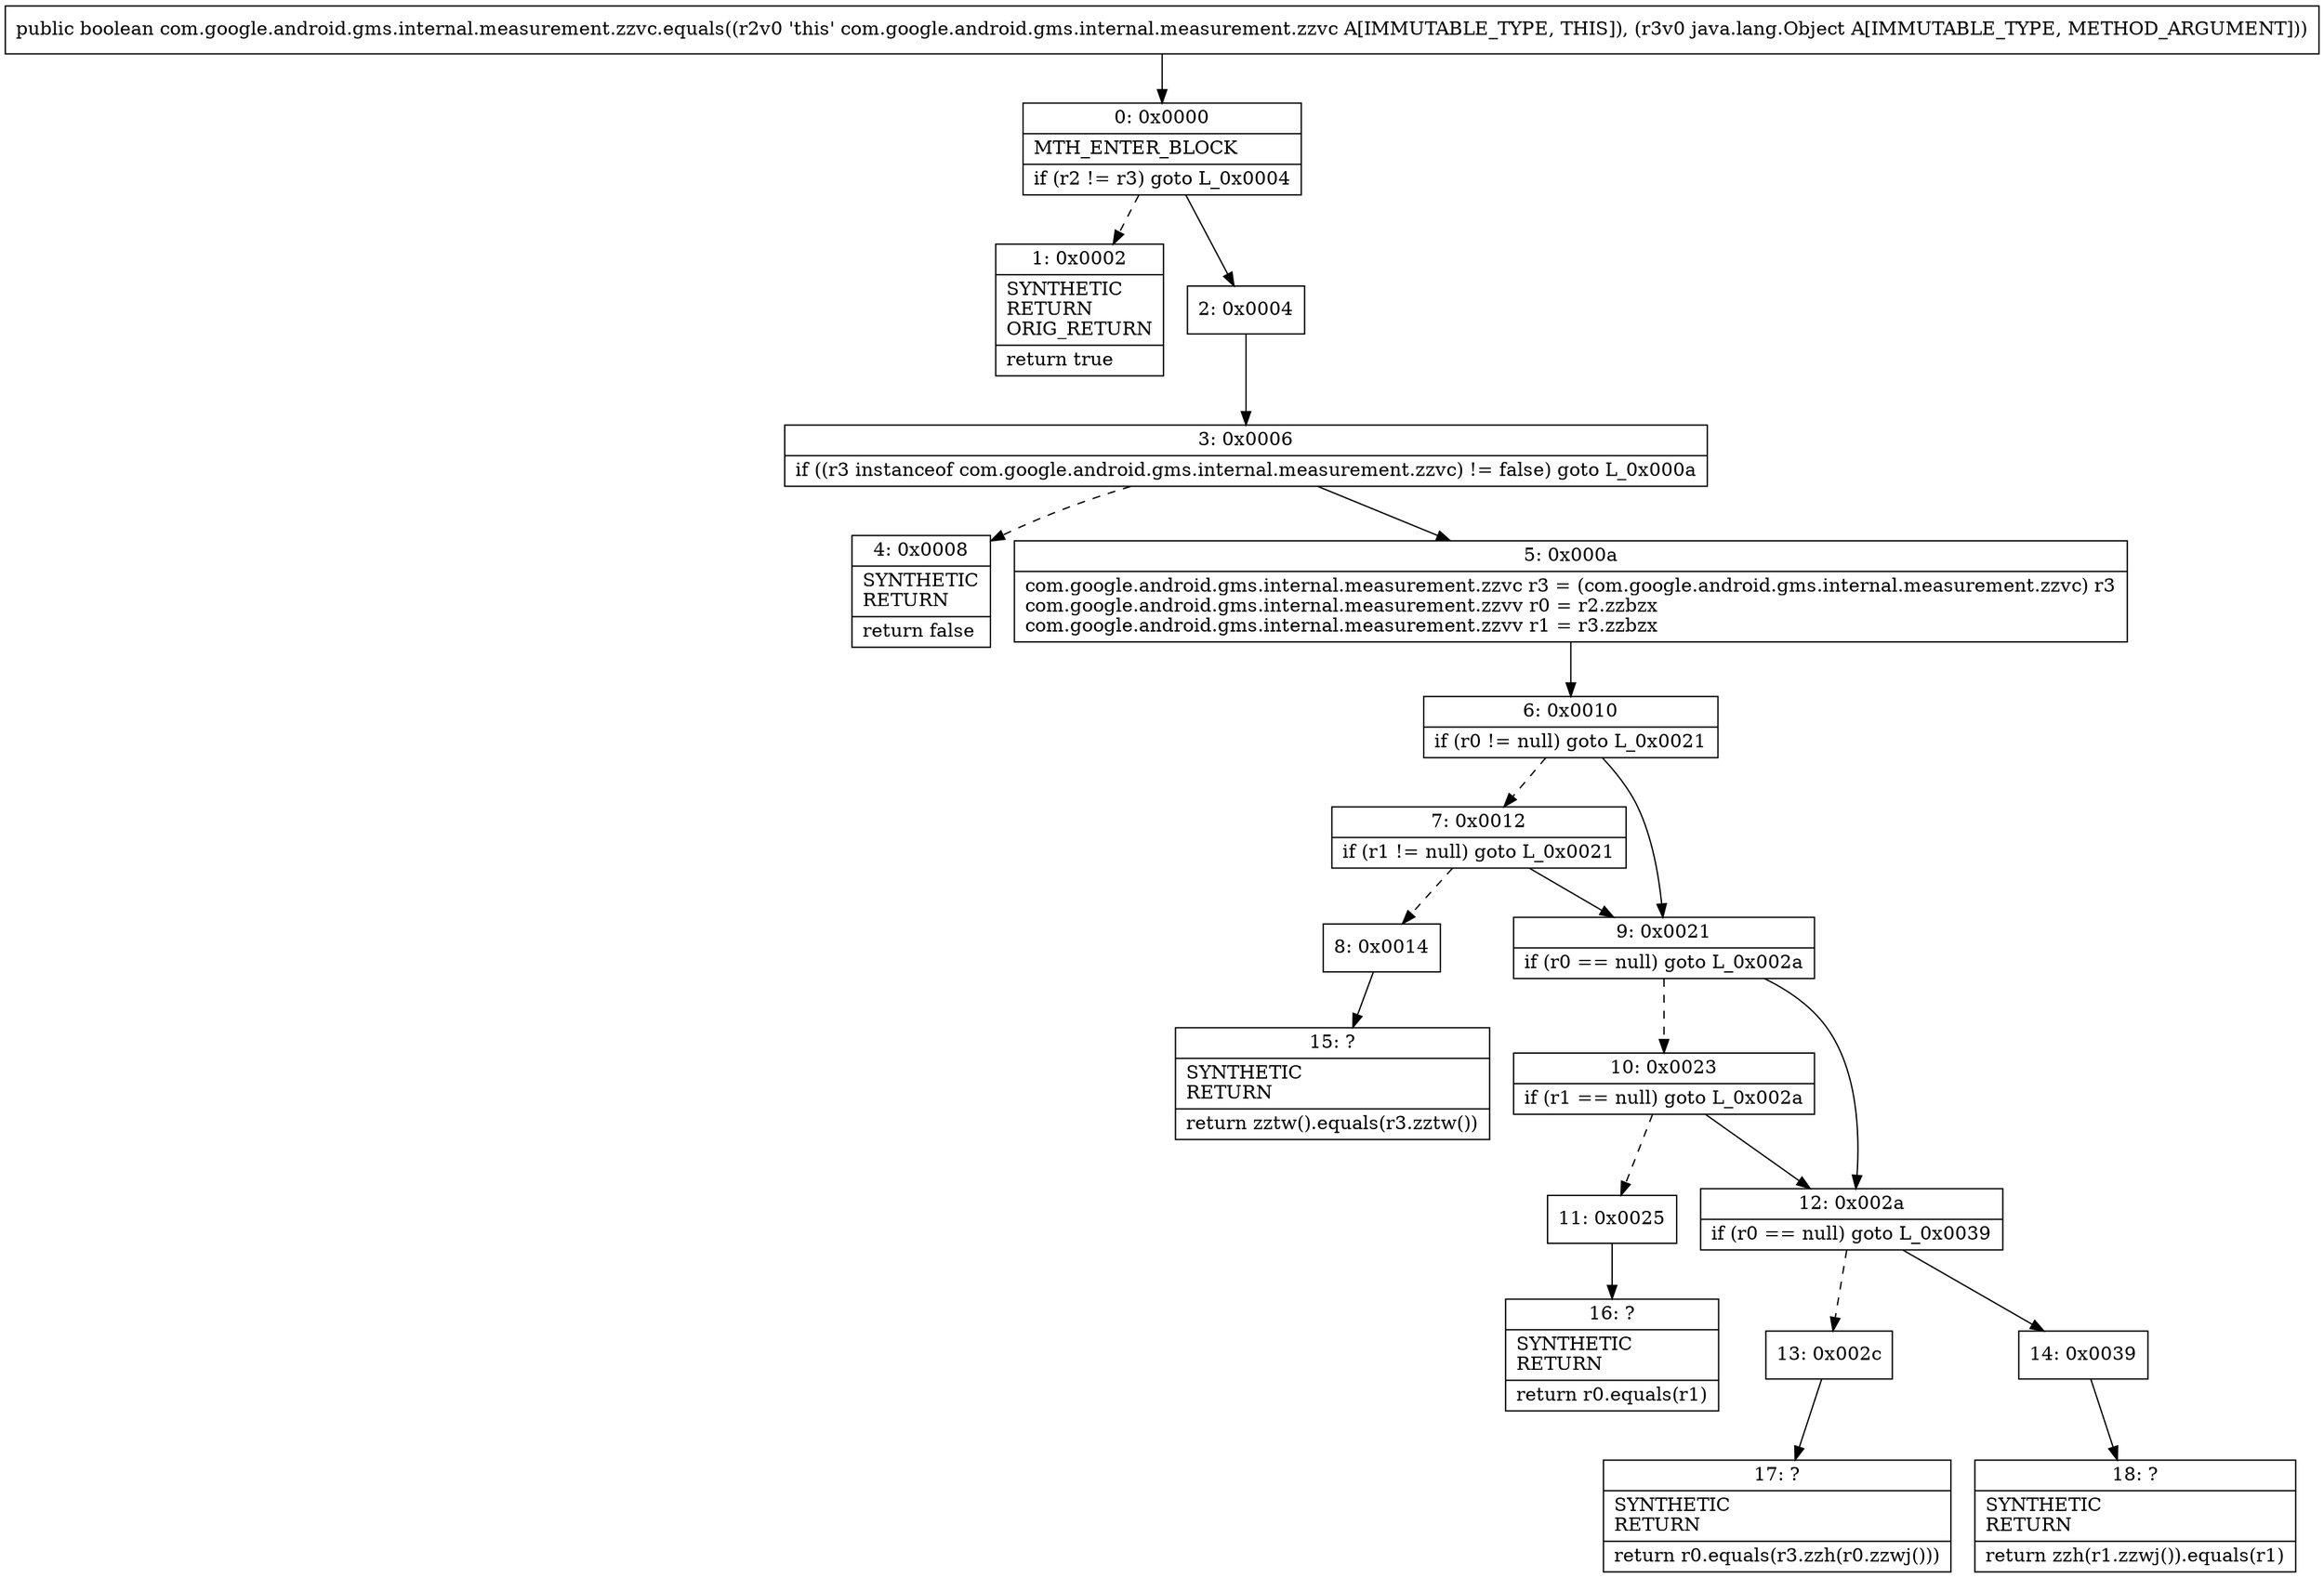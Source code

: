digraph "CFG forcom.google.android.gms.internal.measurement.zzvc.equals(Ljava\/lang\/Object;)Z" {
Node_0 [shape=record,label="{0\:\ 0x0000|MTH_ENTER_BLOCK\l|if (r2 != r3) goto L_0x0004\l}"];
Node_1 [shape=record,label="{1\:\ 0x0002|SYNTHETIC\lRETURN\lORIG_RETURN\l|return true\l}"];
Node_2 [shape=record,label="{2\:\ 0x0004}"];
Node_3 [shape=record,label="{3\:\ 0x0006|if ((r3 instanceof com.google.android.gms.internal.measurement.zzvc) != false) goto L_0x000a\l}"];
Node_4 [shape=record,label="{4\:\ 0x0008|SYNTHETIC\lRETURN\l|return false\l}"];
Node_5 [shape=record,label="{5\:\ 0x000a|com.google.android.gms.internal.measurement.zzvc r3 = (com.google.android.gms.internal.measurement.zzvc) r3\lcom.google.android.gms.internal.measurement.zzvv r0 = r2.zzbzx\lcom.google.android.gms.internal.measurement.zzvv r1 = r3.zzbzx\l}"];
Node_6 [shape=record,label="{6\:\ 0x0010|if (r0 != null) goto L_0x0021\l}"];
Node_7 [shape=record,label="{7\:\ 0x0012|if (r1 != null) goto L_0x0021\l}"];
Node_8 [shape=record,label="{8\:\ 0x0014}"];
Node_9 [shape=record,label="{9\:\ 0x0021|if (r0 == null) goto L_0x002a\l}"];
Node_10 [shape=record,label="{10\:\ 0x0023|if (r1 == null) goto L_0x002a\l}"];
Node_11 [shape=record,label="{11\:\ 0x0025}"];
Node_12 [shape=record,label="{12\:\ 0x002a|if (r0 == null) goto L_0x0039\l}"];
Node_13 [shape=record,label="{13\:\ 0x002c}"];
Node_14 [shape=record,label="{14\:\ 0x0039}"];
Node_15 [shape=record,label="{15\:\ ?|SYNTHETIC\lRETURN\l|return zztw().equals(r3.zztw())\l}"];
Node_16 [shape=record,label="{16\:\ ?|SYNTHETIC\lRETURN\l|return r0.equals(r1)\l}"];
Node_17 [shape=record,label="{17\:\ ?|SYNTHETIC\lRETURN\l|return r0.equals(r3.zzh(r0.zzwj()))\l}"];
Node_18 [shape=record,label="{18\:\ ?|SYNTHETIC\lRETURN\l|return zzh(r1.zzwj()).equals(r1)\l}"];
MethodNode[shape=record,label="{public boolean com.google.android.gms.internal.measurement.zzvc.equals((r2v0 'this' com.google.android.gms.internal.measurement.zzvc A[IMMUTABLE_TYPE, THIS]), (r3v0 java.lang.Object A[IMMUTABLE_TYPE, METHOD_ARGUMENT])) }"];
MethodNode -> Node_0;
Node_0 -> Node_1[style=dashed];
Node_0 -> Node_2;
Node_2 -> Node_3;
Node_3 -> Node_4[style=dashed];
Node_3 -> Node_5;
Node_5 -> Node_6;
Node_6 -> Node_7[style=dashed];
Node_6 -> Node_9;
Node_7 -> Node_8[style=dashed];
Node_7 -> Node_9;
Node_8 -> Node_15;
Node_9 -> Node_10[style=dashed];
Node_9 -> Node_12;
Node_10 -> Node_11[style=dashed];
Node_10 -> Node_12;
Node_11 -> Node_16;
Node_12 -> Node_13[style=dashed];
Node_12 -> Node_14;
Node_13 -> Node_17;
Node_14 -> Node_18;
}

